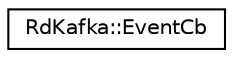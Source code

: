 digraph "Graphical Class Hierarchy"
{
  edge [fontname="Helvetica",fontsize="10",labelfontname="Helvetica",labelfontsize="10"];
  node [fontname="Helvetica",fontsize="10",shape=record];
  rankdir="LR";
  Node1 [label="RdKafka::EventCb",height=0.2,width=0.4,color="black", fillcolor="white", style="filled",URL="$classRdKafka_1_1EventCb.html"];
}
